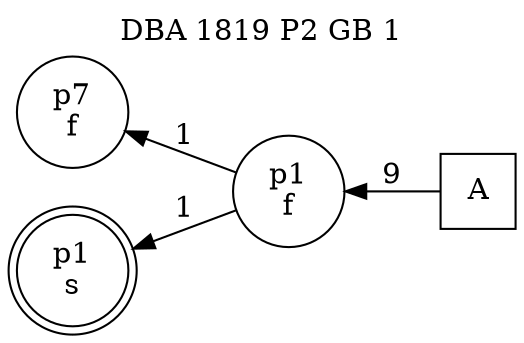 digraph DBA_1819_P2_GB_1_GOOD {
labelloc="tl"
label= " DBA 1819 P2 GB 1 "
rankdir="RL";
graph [ size=" 10 , 10 !"]

"A" [shape="square" label="A"]
"p1_f" [shape="circle" label="p1
f"]
"p7_f" [shape="circle" label="p7
f"]
"p1_s" [shape="doublecircle" label="p1
s"]
"A" -> "p1_f" [ label=9]
"p1_f" -> "p7_f" [ label=1]
"p1_f" -> "p1_s" [ label=1]
}
